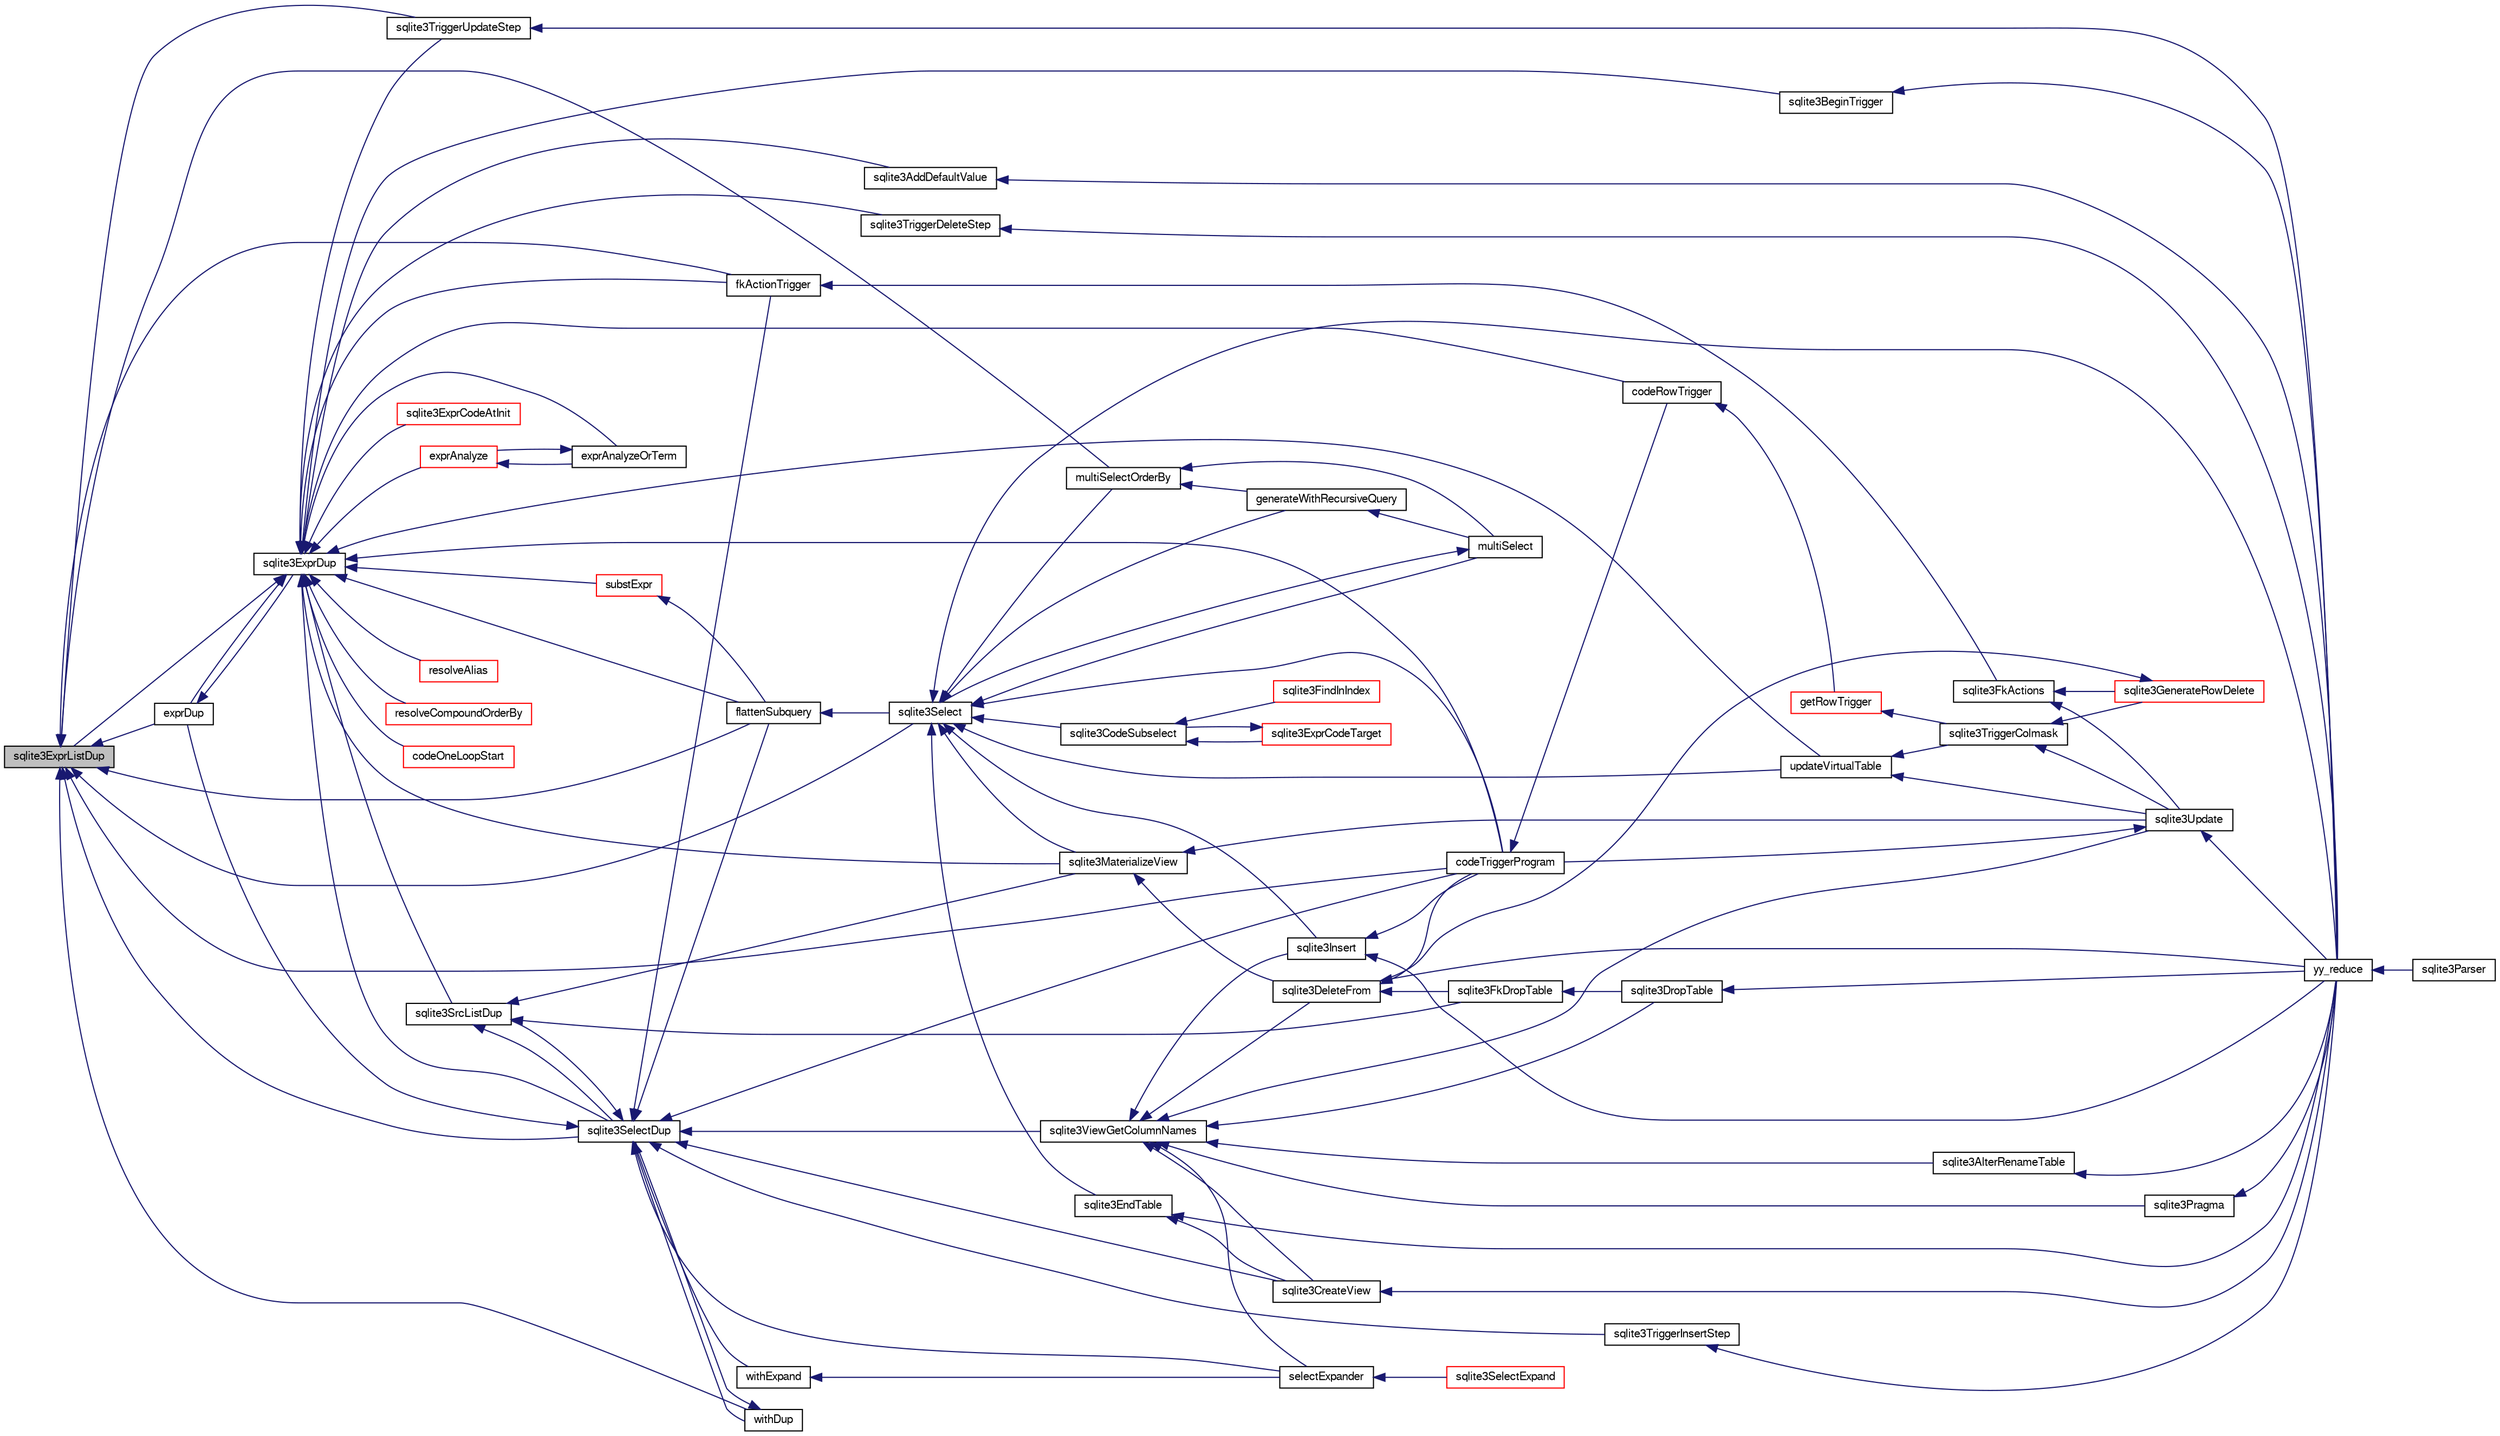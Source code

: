 digraph "sqlite3ExprListDup"
{
  edge [fontname="FreeSans",fontsize="10",labelfontname="FreeSans",labelfontsize="10"];
  node [fontname="FreeSans",fontsize="10",shape=record];
  rankdir="LR";
  Node536524 [label="sqlite3ExprListDup",height=0.2,width=0.4,color="black", fillcolor="grey75", style="filled", fontcolor="black"];
  Node536524 -> Node536525 [dir="back",color="midnightblue",fontsize="10",style="solid",fontname="FreeSans"];
  Node536525 [label="exprDup",height=0.2,width=0.4,color="black", fillcolor="white", style="filled",URL="$sqlite3_8c.html#a89f473c64253ae0a76749f543466a05a"];
  Node536525 -> Node536526 [dir="back",color="midnightblue",fontsize="10",style="solid",fontname="FreeSans"];
  Node536526 [label="sqlite3ExprDup",height=0.2,width=0.4,color="black", fillcolor="white", style="filled",URL="$sqlite3_8c.html#a509095508224c9f99698d86205234209"];
  Node536526 -> Node536527 [dir="back",color="midnightblue",fontsize="10",style="solid",fontname="FreeSans"];
  Node536527 [label="resolveAlias",height=0.2,width=0.4,color="red", fillcolor="white", style="filled",URL="$sqlite3_8c.html#af5aa683bef5c0eff80a792aa8a968167"];
  Node536526 -> Node536532 [dir="back",color="midnightblue",fontsize="10",style="solid",fontname="FreeSans"];
  Node536532 [label="resolveCompoundOrderBy",height=0.2,width=0.4,color="red", fillcolor="white", style="filled",URL="$sqlite3_8c.html#a462c5aa49cfd6aad6a92fa60ddefc569"];
  Node536526 -> Node536525 [dir="back",color="midnightblue",fontsize="10",style="solid",fontname="FreeSans"];
  Node536526 -> Node536524 [dir="back",color="midnightblue",fontsize="10",style="solid",fontname="FreeSans"];
  Node536526 -> Node536615 [dir="back",color="midnightblue",fontsize="10",style="solid",fontname="FreeSans"];
  Node536615 [label="sqlite3SrcListDup",height=0.2,width=0.4,color="black", fillcolor="white", style="filled",URL="$sqlite3_8c.html#a915ece76ebeede6852f63a447753ef9f"];
  Node536615 -> Node536616 [dir="back",color="midnightblue",fontsize="10",style="solid",fontname="FreeSans"];
  Node536616 [label="sqlite3SelectDup",height=0.2,width=0.4,color="black", fillcolor="white", style="filled",URL="$sqlite3_8c.html#af8a7f75590dced000c27784d90b57b87"];
  Node536616 -> Node536525 [dir="back",color="midnightblue",fontsize="10",style="solid",fontname="FreeSans"];
  Node536616 -> Node536617 [dir="back",color="midnightblue",fontsize="10",style="solid",fontname="FreeSans"];
  Node536617 [label="withDup",height=0.2,width=0.4,color="black", fillcolor="white", style="filled",URL="$sqlite3_8c.html#a3f4d4194e35fd64b629b1533c50ffd7a"];
  Node536617 -> Node536616 [dir="back",color="midnightblue",fontsize="10",style="solid",fontname="FreeSans"];
  Node536616 -> Node536615 [dir="back",color="midnightblue",fontsize="10",style="solid",fontname="FreeSans"];
  Node536616 -> Node536538 [dir="back",color="midnightblue",fontsize="10",style="solid",fontname="FreeSans"];
  Node536538 [label="sqlite3CreateView",height=0.2,width=0.4,color="black", fillcolor="white", style="filled",URL="$sqlite3_8c.html#a9d85cb00ff71dee5cd9a019503a6982e"];
  Node536538 -> Node536539 [dir="back",color="midnightblue",fontsize="10",style="solid",fontname="FreeSans"];
  Node536539 [label="yy_reduce",height=0.2,width=0.4,color="black", fillcolor="white", style="filled",URL="$sqlite3_8c.html#a7c419a9b25711c666a9a2449ef377f14"];
  Node536539 -> Node536540 [dir="back",color="midnightblue",fontsize="10",style="solid",fontname="FreeSans"];
  Node536540 [label="sqlite3Parser",height=0.2,width=0.4,color="black", fillcolor="white", style="filled",URL="$sqlite3_8c.html#a0327d71a5fabe0b6a343d78a2602e72a"];
  Node536616 -> Node536541 [dir="back",color="midnightblue",fontsize="10",style="solid",fontname="FreeSans"];
  Node536541 [label="sqlite3ViewGetColumnNames",height=0.2,width=0.4,color="black", fillcolor="white", style="filled",URL="$sqlite3_8c.html#aebc7cd8d9e2bd174ae0a60363d3f6ce8"];
  Node536541 -> Node536542 [dir="back",color="midnightblue",fontsize="10",style="solid",fontname="FreeSans"];
  Node536542 [label="sqlite3AlterRenameTable",height=0.2,width=0.4,color="black", fillcolor="white", style="filled",URL="$sqlite3_8c.html#aa5cfdb507ff74e559f2efb0318c96d2c"];
  Node536542 -> Node536539 [dir="back",color="midnightblue",fontsize="10",style="solid",fontname="FreeSans"];
  Node536541 -> Node536538 [dir="back",color="midnightblue",fontsize="10",style="solid",fontname="FreeSans"];
  Node536541 -> Node536543 [dir="back",color="midnightblue",fontsize="10",style="solid",fontname="FreeSans"];
  Node536543 [label="sqlite3DropTable",height=0.2,width=0.4,color="black", fillcolor="white", style="filled",URL="$sqlite3_8c.html#a5534f77364b5568783c0e50db3c9defb"];
  Node536543 -> Node536539 [dir="back",color="midnightblue",fontsize="10",style="solid",fontname="FreeSans"];
  Node536541 -> Node536544 [dir="back",color="midnightblue",fontsize="10",style="solid",fontname="FreeSans"];
  Node536544 [label="sqlite3DeleteFrom",height=0.2,width=0.4,color="black", fillcolor="white", style="filled",URL="$sqlite3_8c.html#ab9b4b45349188b49eabb23f94608a091"];
  Node536544 -> Node536545 [dir="back",color="midnightblue",fontsize="10",style="solid",fontname="FreeSans"];
  Node536545 [label="sqlite3FkDropTable",height=0.2,width=0.4,color="black", fillcolor="white", style="filled",URL="$sqlite3_8c.html#a1218c6fc74e89152ceaa4760e82f5ef9"];
  Node536545 -> Node536543 [dir="back",color="midnightblue",fontsize="10",style="solid",fontname="FreeSans"];
  Node536544 -> Node536546 [dir="back",color="midnightblue",fontsize="10",style="solid",fontname="FreeSans"];
  Node536546 [label="codeTriggerProgram",height=0.2,width=0.4,color="black", fillcolor="white", style="filled",URL="$sqlite3_8c.html#a120801f59d9281d201d2ff4b2606836e"];
  Node536546 -> Node536547 [dir="back",color="midnightblue",fontsize="10",style="solid",fontname="FreeSans"];
  Node536547 [label="codeRowTrigger",height=0.2,width=0.4,color="black", fillcolor="white", style="filled",URL="$sqlite3_8c.html#a463cea5aaaf388b560b206570a0022fc"];
  Node536547 -> Node536548 [dir="back",color="midnightblue",fontsize="10",style="solid",fontname="FreeSans"];
  Node536548 [label="getRowTrigger",height=0.2,width=0.4,color="red", fillcolor="white", style="filled",URL="$sqlite3_8c.html#a69626ef20b540d1a2b19cf56f3f45689"];
  Node536548 -> Node536556 [dir="back",color="midnightblue",fontsize="10",style="solid",fontname="FreeSans"];
  Node536556 [label="sqlite3TriggerColmask",height=0.2,width=0.4,color="black", fillcolor="white", style="filled",URL="$sqlite3_8c.html#acace8e99e37ae5e84ea03c65e820c540"];
  Node536556 -> Node536551 [dir="back",color="midnightblue",fontsize="10",style="solid",fontname="FreeSans"];
  Node536551 [label="sqlite3GenerateRowDelete",height=0.2,width=0.4,color="red", fillcolor="white", style="filled",URL="$sqlite3_8c.html#a2c76cbf3027fc18fdbb8cb4cd96b77d9"];
  Node536551 -> Node536544 [dir="back",color="midnightblue",fontsize="10",style="solid",fontname="FreeSans"];
  Node536556 -> Node536554 [dir="back",color="midnightblue",fontsize="10",style="solid",fontname="FreeSans"];
  Node536554 [label="sqlite3Update",height=0.2,width=0.4,color="black", fillcolor="white", style="filled",URL="$sqlite3_8c.html#ac5aa67c46e8cc8174566fabe6809fafa"];
  Node536554 -> Node536546 [dir="back",color="midnightblue",fontsize="10",style="solid",fontname="FreeSans"];
  Node536554 -> Node536539 [dir="back",color="midnightblue",fontsize="10",style="solid",fontname="FreeSans"];
  Node536544 -> Node536539 [dir="back",color="midnightblue",fontsize="10",style="solid",fontname="FreeSans"];
  Node536541 -> Node536553 [dir="back",color="midnightblue",fontsize="10",style="solid",fontname="FreeSans"];
  Node536553 [label="sqlite3Insert",height=0.2,width=0.4,color="black", fillcolor="white", style="filled",URL="$sqlite3_8c.html#a5b17c9c2000bae6bdff8e6be48d7dc2b"];
  Node536553 -> Node536546 [dir="back",color="midnightblue",fontsize="10",style="solid",fontname="FreeSans"];
  Node536553 -> Node536539 [dir="back",color="midnightblue",fontsize="10",style="solid",fontname="FreeSans"];
  Node536541 -> Node536557 [dir="back",color="midnightblue",fontsize="10",style="solid",fontname="FreeSans"];
  Node536557 [label="sqlite3Pragma",height=0.2,width=0.4,color="black", fillcolor="white", style="filled",URL="$sqlite3_8c.html#a111391370f58f8e6a6eca51fd34d62ed"];
  Node536557 -> Node536539 [dir="back",color="midnightblue",fontsize="10",style="solid",fontname="FreeSans"];
  Node536541 -> Node536558 [dir="back",color="midnightblue",fontsize="10",style="solid",fontname="FreeSans"];
  Node536558 [label="selectExpander",height=0.2,width=0.4,color="black", fillcolor="white", style="filled",URL="$sqlite3_8c.html#abee977318fbf74531340c6e41b0ca953"];
  Node536558 -> Node536559 [dir="back",color="midnightblue",fontsize="10",style="solid",fontname="FreeSans"];
  Node536559 [label="sqlite3SelectExpand",height=0.2,width=0.4,color="red", fillcolor="white", style="filled",URL="$sqlite3_8c.html#ae55acd1d8219505e629c2148950fa3de"];
  Node536541 -> Node536554 [dir="back",color="midnightblue",fontsize="10",style="solid",fontname="FreeSans"];
  Node536616 -> Node536618 [dir="back",color="midnightblue",fontsize="10",style="solid",fontname="FreeSans"];
  Node536618 [label="fkActionTrigger",height=0.2,width=0.4,color="black", fillcolor="white", style="filled",URL="$sqlite3_8c.html#a45d66e3277860bacad58eb6296680c8e"];
  Node536618 -> Node536550 [dir="back",color="midnightblue",fontsize="10",style="solid",fontname="FreeSans"];
  Node536550 [label="sqlite3FkActions",height=0.2,width=0.4,color="black", fillcolor="white", style="filled",URL="$sqlite3_8c.html#a39159bd1623724946c22355ba7f3ef90"];
  Node536550 -> Node536551 [dir="back",color="midnightblue",fontsize="10",style="solid",fontname="FreeSans"];
  Node536550 -> Node536554 [dir="back",color="midnightblue",fontsize="10",style="solid",fontname="FreeSans"];
  Node536616 -> Node536619 [dir="back",color="midnightblue",fontsize="10",style="solid",fontname="FreeSans"];
  Node536619 [label="flattenSubquery",height=0.2,width=0.4,color="black", fillcolor="white", style="filled",URL="$sqlite3_8c.html#aa7dcde293e634ad09c4d76c16a640491"];
  Node536619 -> Node536560 [dir="back",color="midnightblue",fontsize="10",style="solid",fontname="FreeSans"];
  Node536560 [label="sqlite3Select",height=0.2,width=0.4,color="black", fillcolor="white", style="filled",URL="$sqlite3_8c.html#a2465ee8c956209ba4b272477b7c21a45"];
  Node536560 -> Node536561 [dir="back",color="midnightblue",fontsize="10",style="solid",fontname="FreeSans"];
  Node536561 [label="sqlite3CodeSubselect",height=0.2,width=0.4,color="black", fillcolor="white", style="filled",URL="$sqlite3_8c.html#aa69b46d2204a1d1b110107a1be12ee0c"];
  Node536561 -> Node536562 [dir="back",color="midnightblue",fontsize="10",style="solid",fontname="FreeSans"];
  Node536562 [label="sqlite3FindInIndex",height=0.2,width=0.4,color="red", fillcolor="white", style="filled",URL="$sqlite3_8c.html#af7d8c56ab0231f44bb5f87b3fafeffb2"];
  Node536561 -> Node536564 [dir="back",color="midnightblue",fontsize="10",style="solid",fontname="FreeSans"];
  Node536564 [label="sqlite3ExprCodeTarget",height=0.2,width=0.4,color="red", fillcolor="white", style="filled",URL="$sqlite3_8c.html#a4f308397a0a3ed299ed31aaa1ae2a293"];
  Node536564 -> Node536561 [dir="back",color="midnightblue",fontsize="10",style="solid",fontname="FreeSans"];
  Node536560 -> Node536537 [dir="back",color="midnightblue",fontsize="10",style="solid",fontname="FreeSans"];
  Node536537 [label="sqlite3EndTable",height=0.2,width=0.4,color="black", fillcolor="white", style="filled",URL="$sqlite3_8c.html#a7b5f2c66c0f0b6f819d970ca389768b0"];
  Node536537 -> Node536538 [dir="back",color="midnightblue",fontsize="10",style="solid",fontname="FreeSans"];
  Node536537 -> Node536539 [dir="back",color="midnightblue",fontsize="10",style="solid",fontname="FreeSans"];
  Node536560 -> Node536609 [dir="back",color="midnightblue",fontsize="10",style="solid",fontname="FreeSans"];
  Node536609 [label="sqlite3MaterializeView",height=0.2,width=0.4,color="black", fillcolor="white", style="filled",URL="$sqlite3_8c.html#a4557984b0b75f998fb0c3f231c9b1def"];
  Node536609 -> Node536544 [dir="back",color="midnightblue",fontsize="10",style="solid",fontname="FreeSans"];
  Node536609 -> Node536554 [dir="back",color="midnightblue",fontsize="10",style="solid",fontname="FreeSans"];
  Node536560 -> Node536553 [dir="back",color="midnightblue",fontsize="10",style="solid",fontname="FreeSans"];
  Node536560 -> Node536591 [dir="back",color="midnightblue",fontsize="10",style="solid",fontname="FreeSans"];
  Node536591 [label="generateWithRecursiveQuery",height=0.2,width=0.4,color="black", fillcolor="white", style="filled",URL="$sqlite3_8c.html#ade2c3663fa9c3b9676507984b9483942"];
  Node536591 -> Node536592 [dir="back",color="midnightblue",fontsize="10",style="solid",fontname="FreeSans"];
  Node536592 [label="multiSelect",height=0.2,width=0.4,color="black", fillcolor="white", style="filled",URL="$sqlite3_8c.html#a6456c61f3d9b2389738753cedfa24fa7"];
  Node536592 -> Node536560 [dir="back",color="midnightblue",fontsize="10",style="solid",fontname="FreeSans"];
  Node536560 -> Node536592 [dir="back",color="midnightblue",fontsize="10",style="solid",fontname="FreeSans"];
  Node536560 -> Node536593 [dir="back",color="midnightblue",fontsize="10",style="solid",fontname="FreeSans"];
  Node536593 [label="multiSelectOrderBy",height=0.2,width=0.4,color="black", fillcolor="white", style="filled",URL="$sqlite3_8c.html#afcdb8488c6f4dfdadaf9f04bca35b808"];
  Node536593 -> Node536591 [dir="back",color="midnightblue",fontsize="10",style="solid",fontname="FreeSans"];
  Node536593 -> Node536592 [dir="back",color="midnightblue",fontsize="10",style="solid",fontname="FreeSans"];
  Node536560 -> Node536546 [dir="back",color="midnightblue",fontsize="10",style="solid",fontname="FreeSans"];
  Node536560 -> Node536610 [dir="back",color="midnightblue",fontsize="10",style="solid",fontname="FreeSans"];
  Node536610 [label="updateVirtualTable",height=0.2,width=0.4,color="black", fillcolor="white", style="filled",URL="$sqlite3_8c.html#a740220531db9293c39a2cdd7da3f74e1"];
  Node536610 -> Node536556 [dir="back",color="midnightblue",fontsize="10",style="solid",fontname="FreeSans"];
  Node536610 -> Node536554 [dir="back",color="midnightblue",fontsize="10",style="solid",fontname="FreeSans"];
  Node536560 -> Node536539 [dir="back",color="midnightblue",fontsize="10",style="solid",fontname="FreeSans"];
  Node536616 -> Node536620 [dir="back",color="midnightblue",fontsize="10",style="solid",fontname="FreeSans"];
  Node536620 [label="withExpand",height=0.2,width=0.4,color="black", fillcolor="white", style="filled",URL="$sqlite3_8c.html#abfe30ddf22391eeda2da9ba60c23bf0b"];
  Node536620 -> Node536558 [dir="back",color="midnightblue",fontsize="10",style="solid",fontname="FreeSans"];
  Node536616 -> Node536558 [dir="back",color="midnightblue",fontsize="10",style="solid",fontname="FreeSans"];
  Node536616 -> Node536621 [dir="back",color="midnightblue",fontsize="10",style="solid",fontname="FreeSans"];
  Node536621 [label="sqlite3TriggerInsertStep",height=0.2,width=0.4,color="black", fillcolor="white", style="filled",URL="$sqlite3_8c.html#a7204c378dad0dfefd6ab40c3d9508c64"];
  Node536621 -> Node536539 [dir="back",color="midnightblue",fontsize="10",style="solid",fontname="FreeSans"];
  Node536616 -> Node536546 [dir="back",color="midnightblue",fontsize="10",style="solid",fontname="FreeSans"];
  Node536615 -> Node536609 [dir="back",color="midnightblue",fontsize="10",style="solid",fontname="FreeSans"];
  Node536615 -> Node536545 [dir="back",color="midnightblue",fontsize="10",style="solid",fontname="FreeSans"];
  Node536526 -> Node536616 [dir="back",color="midnightblue",fontsize="10",style="solid",fontname="FreeSans"];
  Node536526 -> Node536622 [dir="back",color="midnightblue",fontsize="10",style="solid",fontname="FreeSans"];
  Node536622 [label="sqlite3ExprCodeAtInit",height=0.2,width=0.4,color="red", fillcolor="white", style="filled",URL="$sqlite3_8c.html#ac95e17399015e079099a882989e125c1"];
  Node536526 -> Node536623 [dir="back",color="midnightblue",fontsize="10",style="solid",fontname="FreeSans"];
  Node536623 [label="sqlite3AddDefaultValue",height=0.2,width=0.4,color="black", fillcolor="white", style="filled",URL="$sqlite3_8c.html#a0c9a36f669a7f33ff5e2db5d8586ef6b"];
  Node536623 -> Node536539 [dir="back",color="midnightblue",fontsize="10",style="solid",fontname="FreeSans"];
  Node536526 -> Node536609 [dir="back",color="midnightblue",fontsize="10",style="solid",fontname="FreeSans"];
  Node536526 -> Node536618 [dir="back",color="midnightblue",fontsize="10",style="solid",fontname="FreeSans"];
  Node536526 -> Node536624 [dir="back",color="midnightblue",fontsize="10",style="solid",fontname="FreeSans"];
  Node536624 [label="substExpr",height=0.2,width=0.4,color="red", fillcolor="white", style="filled",URL="$sqlite3_8c.html#a7e30cc0ad46f01288c342a4e378d9484"];
  Node536624 -> Node536619 [dir="back",color="midnightblue",fontsize="10",style="solid",fontname="FreeSans"];
  Node536526 -> Node536619 [dir="back",color="midnightblue",fontsize="10",style="solid",fontname="FreeSans"];
  Node536526 -> Node536627 [dir="back",color="midnightblue",fontsize="10",style="solid",fontname="FreeSans"];
  Node536627 [label="sqlite3BeginTrigger",height=0.2,width=0.4,color="black", fillcolor="white", style="filled",URL="$sqlite3_8c.html#ac20a731dbd52edec68a09962c7f39a4c"];
  Node536627 -> Node536539 [dir="back",color="midnightblue",fontsize="10",style="solid",fontname="FreeSans"];
  Node536526 -> Node536628 [dir="back",color="midnightblue",fontsize="10",style="solid",fontname="FreeSans"];
  Node536628 [label="sqlite3TriggerUpdateStep",height=0.2,width=0.4,color="black", fillcolor="white", style="filled",URL="$sqlite3_8c.html#a747552fbad2050589d779b2baee13941"];
  Node536628 -> Node536539 [dir="back",color="midnightblue",fontsize="10",style="solid",fontname="FreeSans"];
  Node536526 -> Node536629 [dir="back",color="midnightblue",fontsize="10",style="solid",fontname="FreeSans"];
  Node536629 [label="sqlite3TriggerDeleteStep",height=0.2,width=0.4,color="black", fillcolor="white", style="filled",URL="$sqlite3_8c.html#a7f1bcb4e2de5e641f2c286d27348f823"];
  Node536629 -> Node536539 [dir="back",color="midnightblue",fontsize="10",style="solid",fontname="FreeSans"];
  Node536526 -> Node536546 [dir="back",color="midnightblue",fontsize="10",style="solid",fontname="FreeSans"];
  Node536526 -> Node536547 [dir="back",color="midnightblue",fontsize="10",style="solid",fontname="FreeSans"];
  Node536526 -> Node536610 [dir="back",color="midnightblue",fontsize="10",style="solid",fontname="FreeSans"];
  Node536526 -> Node536606 [dir="back",color="midnightblue",fontsize="10",style="solid",fontname="FreeSans"];
  Node536606 [label="exprAnalyzeOrTerm",height=0.2,width=0.4,color="black", fillcolor="white", style="filled",URL="$sqlite3_8c.html#ab95cabd8b51cb2291b5bef0c4a3776d2"];
  Node536606 -> Node536599 [dir="back",color="midnightblue",fontsize="10",style="solid",fontname="FreeSans"];
  Node536599 [label="exprAnalyze",height=0.2,width=0.4,color="red", fillcolor="white", style="filled",URL="$sqlite3_8c.html#acb10e48c9a4184a4edd9bfd5b14ad0b7"];
  Node536599 -> Node536606 [dir="back",color="midnightblue",fontsize="10",style="solid",fontname="FreeSans"];
  Node536526 -> Node536599 [dir="back",color="midnightblue",fontsize="10",style="solid",fontname="FreeSans"];
  Node536526 -> Node536582 [dir="back",color="midnightblue",fontsize="10",style="solid",fontname="FreeSans"];
  Node536582 [label="codeOneLoopStart",height=0.2,width=0.4,color="red", fillcolor="white", style="filled",URL="$sqlite3_8c.html#aa868875120b151c169cc79139ed6e008"];
  Node536524 -> Node536617 [dir="back",color="midnightblue",fontsize="10",style="solid",fontname="FreeSans"];
  Node536524 -> Node536616 [dir="back",color="midnightblue",fontsize="10",style="solid",fontname="FreeSans"];
  Node536524 -> Node536618 [dir="back",color="midnightblue",fontsize="10",style="solid",fontname="FreeSans"];
  Node536524 -> Node536593 [dir="back",color="midnightblue",fontsize="10",style="solid",fontname="FreeSans"];
  Node536524 -> Node536619 [dir="back",color="midnightblue",fontsize="10",style="solid",fontname="FreeSans"];
  Node536524 -> Node536560 [dir="back",color="midnightblue",fontsize="10",style="solid",fontname="FreeSans"];
  Node536524 -> Node536628 [dir="back",color="midnightblue",fontsize="10",style="solid",fontname="FreeSans"];
  Node536524 -> Node536546 [dir="back",color="midnightblue",fontsize="10",style="solid",fontname="FreeSans"];
}
